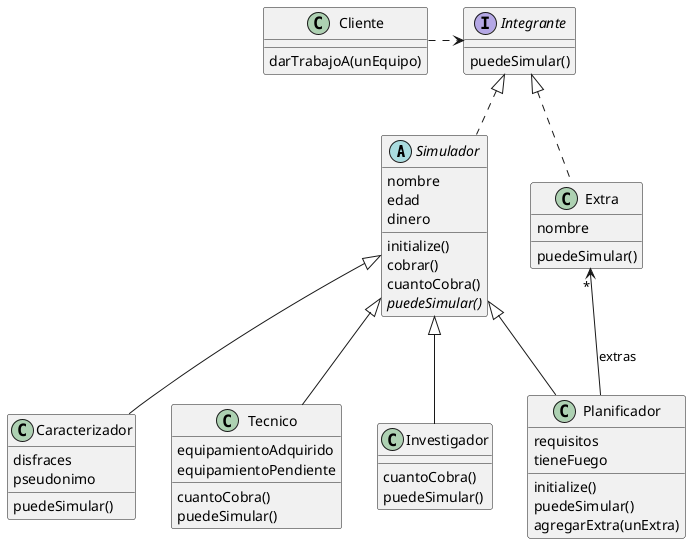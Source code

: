 @startuml
abstract class Simulador {
  nombre
  edad
  dinero

  initialize()
  cobrar()
  cuantoCobra()
  {abstract} puedeSimular()
}

class Planificador extends Simulador {
  requisitos
  tieneFuego

  initialize()
  puedeSimular()
  agregarExtra(unExtra)
}

class Caracterizador extends Simulador {
  disfraces
  pseudonimo

  puedeSimular()
}

class Tecnico extends Simulador {
  equipamientoAdquirido
  equipamientoPendiente

  cuantoCobra()
  puedeSimular()
}

class Investigador extends Simulador {
  cuantoCobra()
  puedeSimular()
}

class Extra {
  nombre

  puedeSimular()
}

interface Integrante {
  puedeSimular()
}

class Cliente {
  darTrabajoA(unEquipo)
}

Integrante <.l. Cliente

Integrante <|.. Simulador
Integrante <|.. Extra
Extra "*" <-- Planificador : extras
@enduml
